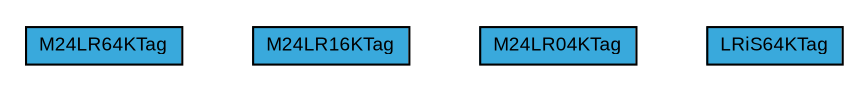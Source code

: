 #!/usr/local/bin/dot
#
# Class diagram 
# Generated by UMLGraph version R5_7_2-3-gee82a7 (http://www.umlgraph.org/)
#

digraph G {
	edge [fontname="arial",fontsize=10,labelfontname="arial",labelfontsize=10];
	node [fontname="arial",fontsize=10,shape=plaintext];
	nodesep=0.25;
	ranksep=0.5;
	// com.st.st25sdk.type5.m24lr.M24LR64KTag
	c1971 [label=<<table title="com.st.st25sdk.type5.m24lr.M24LR64KTag" border="0" cellborder="1" cellspacing="0" cellpadding="2" port="p" bgcolor="#39a9dc" href="./M24LR64KTag.html">
		<tr><td><table border="0" cellspacing="0" cellpadding="1">
<tr><td align="center" balign="center"> M24LR64KTag </td></tr>
		</table></td></tr>
		</table>>, URL="./M24LR64KTag.html", fontname="arial", fontcolor="black", fontsize=9.0];
	// com.st.st25sdk.type5.m24lr.M24LR16KTag
	c1972 [label=<<table title="com.st.st25sdk.type5.m24lr.M24LR16KTag" border="0" cellborder="1" cellspacing="0" cellpadding="2" port="p" bgcolor="#39a9dc" href="./M24LR16KTag.html">
		<tr><td><table border="0" cellspacing="0" cellpadding="1">
<tr><td align="center" balign="center"> M24LR16KTag </td></tr>
		</table></td></tr>
		</table>>, URL="./M24LR16KTag.html", fontname="arial", fontcolor="black", fontsize=9.0];
	// com.st.st25sdk.type5.m24lr.M24LR04KTag
	c1973 [label=<<table title="com.st.st25sdk.type5.m24lr.M24LR04KTag" border="0" cellborder="1" cellspacing="0" cellpadding="2" port="p" bgcolor="#39a9dc" href="./M24LR04KTag.html">
		<tr><td><table border="0" cellspacing="0" cellpadding="1">
<tr><td align="center" balign="center"> M24LR04KTag </td></tr>
		</table></td></tr>
		</table>>, URL="./M24LR04KTag.html", fontname="arial", fontcolor="black", fontsize=9.0];
	// com.st.st25sdk.type5.m24lr.LRiS64KTag
	c1974 [label=<<table title="com.st.st25sdk.type5.m24lr.LRiS64KTag" border="0" cellborder="1" cellspacing="0" cellpadding="2" port="p" bgcolor="#39a9dc" href="./LRiS64KTag.html">
		<tr><td><table border="0" cellspacing="0" cellpadding="1">
<tr><td align="center" balign="center"> LRiS64KTag </td></tr>
		</table></td></tr>
		</table>>, URL="./LRiS64KTag.html", fontname="arial", fontcolor="black", fontsize=9.0];
}

